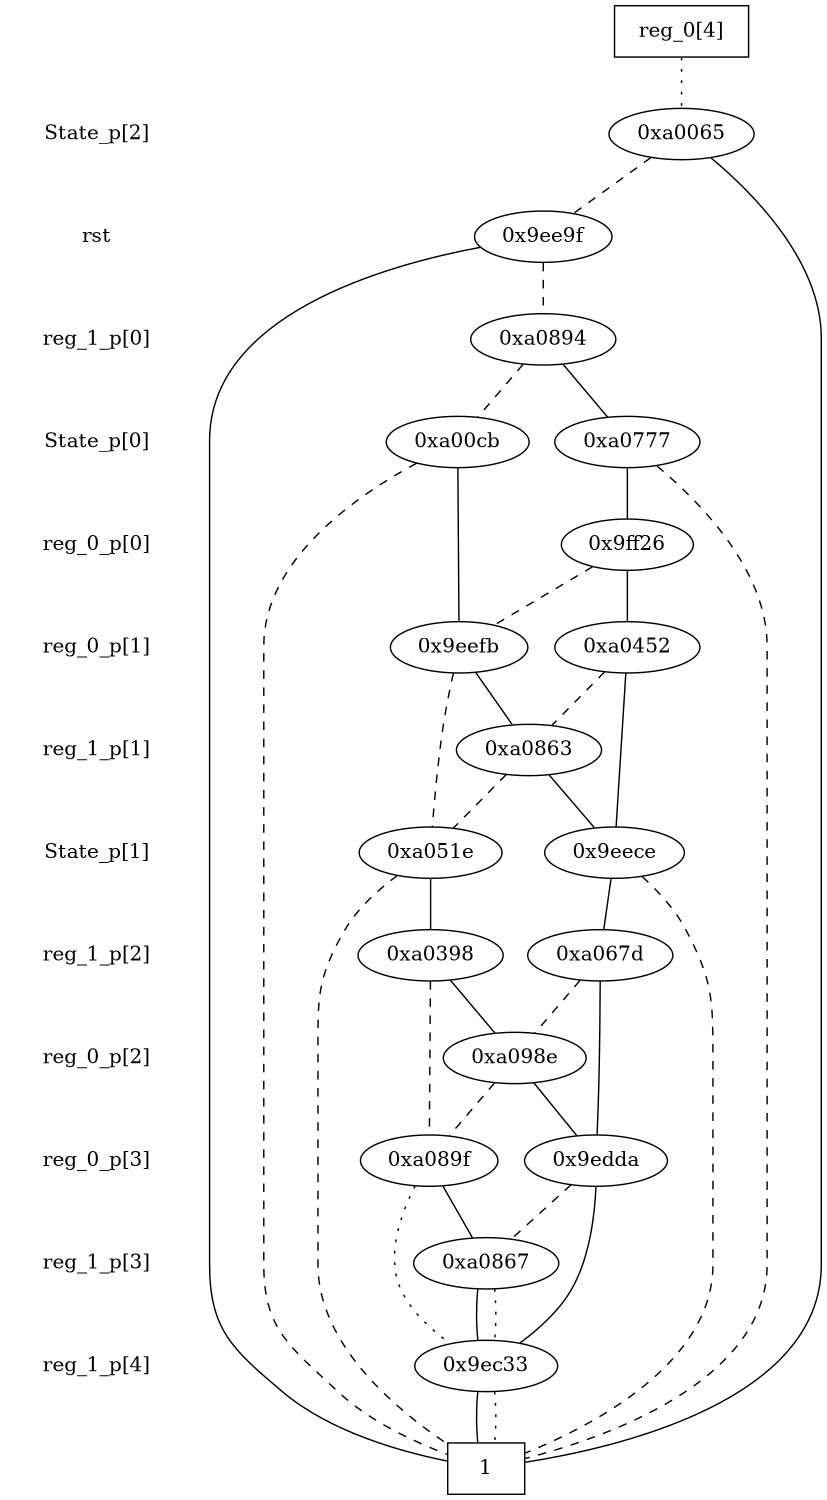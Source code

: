 digraph "DD" {
size = "7.5,10"
center = true;
edge [dir = none];
{ node [shape = plaintext];
  edge [style = invis];
  "CONST NODES" [style = invis];
" State_p[2] " -> " rst " -> " reg_1_p[0] " -> " State_p[0] " -> " reg_0_p[0] " -> " reg_0_p[1] " -> " reg_1_p[1] " -> " State_p[1] " -> " reg_1_p[2] " -> " reg_0_p[2] " -> " reg_0_p[3] " -> " reg_1_p[3] " -> " reg_1_p[4] " -> "CONST NODES"; 
}
{ rank = same; node [shape = box]; edge [style = invis];
"  reg_0[4]  "; }
{ rank = same; " State_p[2] ";
"0xa0065";
}
{ rank = same; " rst ";
"0x9ee9f";
}
{ rank = same; " reg_1_p[0] ";
"0xa0894";
}
{ rank = same; " State_p[0] ";
"0xa00cb";
"0xa0777";
}
{ rank = same; " reg_0_p[0] ";
"0x9ff26";
}
{ rank = same; " reg_0_p[1] ";
"0xa0452";
"0x9eefb";
}
{ rank = same; " reg_1_p[1] ";
"0xa0863";
}
{ rank = same; " State_p[1] ";
"0xa051e";
"0x9eece";
}
{ rank = same; " reg_1_p[2] ";
"0xa067d";
"0xa0398";
}
{ rank = same; " reg_0_p[2] ";
"0xa098e";
}
{ rank = same; " reg_0_p[3] ";
"0xa089f";
"0x9edda";
}
{ rank = same; " reg_1_p[3] ";
"0xa0867";
}
{ rank = same; " reg_1_p[4] ";
"0x9ec33";
}
{ rank = same; "CONST NODES";
{ node [shape = box]; "0x9ec14";
}
}
"  reg_0[4]  " -> "0xa0065" [style = dotted];
"0xa0065" -> "0x9ec14";
"0xa0065" -> "0x9ee9f" [style = dashed];
"0x9ee9f" -> "0x9ec14";
"0x9ee9f" -> "0xa0894" [style = dashed];
"0xa0894" -> "0xa0777";
"0xa0894" -> "0xa00cb" [style = dashed];
"0xa00cb" -> "0x9eefb";
"0xa00cb" -> "0x9ec14" [style = dashed];
"0xa0777" -> "0x9ff26";
"0xa0777" -> "0x9ec14" [style = dashed];
"0x9ff26" -> "0xa0452";
"0x9ff26" -> "0x9eefb" [style = dashed];
"0xa0452" -> "0x9eece";
"0xa0452" -> "0xa0863" [style = dashed];
"0x9eefb" -> "0xa0863";
"0x9eefb" -> "0xa051e" [style = dashed];
"0xa0863" -> "0x9eece";
"0xa0863" -> "0xa051e" [style = dashed];
"0xa051e" -> "0xa0398";
"0xa051e" -> "0x9ec14" [style = dashed];
"0x9eece" -> "0xa067d";
"0x9eece" -> "0x9ec14" [style = dashed];
"0xa067d" -> "0x9edda";
"0xa067d" -> "0xa098e" [style = dashed];
"0xa0398" -> "0xa098e";
"0xa0398" -> "0xa089f" [style = dashed];
"0xa098e" -> "0x9edda";
"0xa098e" -> "0xa089f" [style = dashed];
"0xa089f" -> "0xa0867";
"0xa089f" -> "0x9ec33" [style = dotted];
"0x9edda" -> "0x9ec33";
"0x9edda" -> "0xa0867" [style = dashed];
"0xa0867" -> "0x9ec33";
"0xa0867" -> "0x9ec33" [style = dotted];
"0x9ec33" -> "0x9ec14";
"0x9ec33" -> "0x9ec14" [style = dotted];
"0x9ec14" [label = "1"];
}
